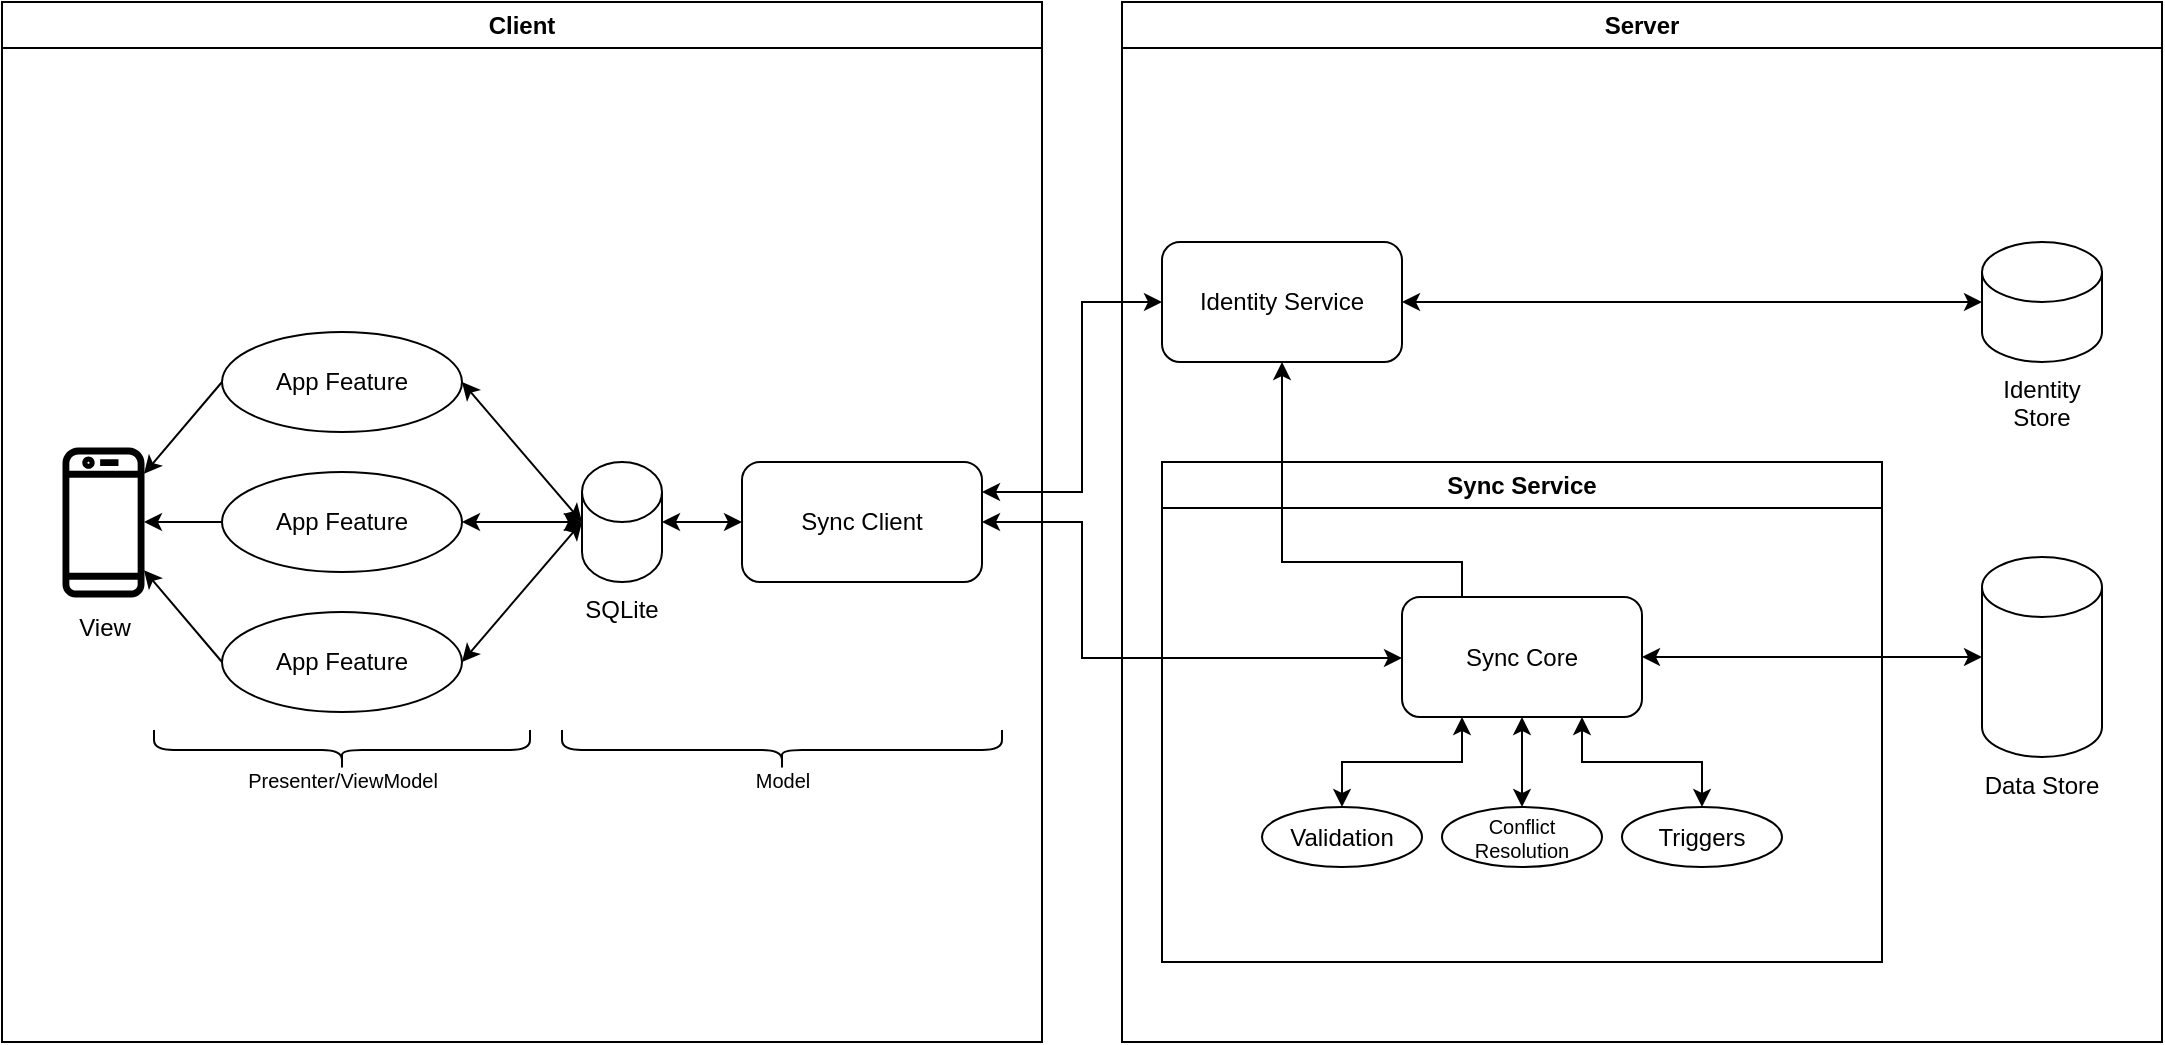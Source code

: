 <mxfile compressed="false" version="20.7.4" type="device">
  <diagram id="MNts5-qpdTAK3bK5ZQR1" name="Page-1">
    <mxGraphModel dx="3282" dy="1379" grid="1" gridSize="10" guides="1" tooltips="1" connect="1" arrows="1" fold="1" page="1" pageScale="1" pageWidth="1169" pageHeight="827" math="0" shadow="0">
      <root>
        <mxCell id="0" />
        <mxCell id="1" parent="0" />
        <mxCell id="iAXN_tDWQtmiuRX1fG9b-1" value="Server" style="swimlane;whiteSpace=wrap;html=1;" vertex="1" parent="1">
          <mxGeometry x="600" y="40" width="520" height="520" as="geometry">
            <mxRectangle x="600" y="40" width="120" height="30" as="alternateBounds" />
          </mxGeometry>
        </mxCell>
        <mxCell id="iAXN_tDWQtmiuRX1fG9b-26" style="rounded=0;orthogonalLoop=1;jettySize=auto;html=1;exitX=1;exitY=0.5;exitDx=0;exitDy=0;entryX=0;entryY=0.5;entryDx=0;entryDy=0;entryPerimeter=0;fontColor=#FFFFFF;startArrow=classic;startFill=1;endArrow=classic;endFill=1;" edge="1" parent="iAXN_tDWQtmiuRX1fG9b-1" source="iAXN_tDWQtmiuRX1fG9b-39" target="iAXN_tDWQtmiuRX1fG9b-25">
          <mxGeometry relative="1" as="geometry" />
        </mxCell>
        <mxCell id="iAXN_tDWQtmiuRX1fG9b-10" value="Sync Service" style="swimlane;whiteSpace=wrap;html=1;fontFamily=Helvetica;fontSize=12;fontColor=default;align=center;strokeColor=default;fillColor=default;" vertex="1" parent="iAXN_tDWQtmiuRX1fG9b-1">
          <mxGeometry x="20" y="230" width="360" height="250" as="geometry">
            <mxRectangle x="20" y="230" width="90" height="30" as="alternateBounds" />
          </mxGeometry>
        </mxCell>
        <mxCell id="iAXN_tDWQtmiuRX1fG9b-39" value="Sync Core" style="rounded=1;whiteSpace=wrap;html=1;" vertex="1" parent="iAXN_tDWQtmiuRX1fG9b-10">
          <mxGeometry x="120" y="67.5" width="120" height="60" as="geometry" />
        </mxCell>
        <mxCell id="iAXN_tDWQtmiuRX1fG9b-42" style="edgeStyle=orthogonalEdgeStyle;rounded=0;orthogonalLoop=1;jettySize=auto;html=1;exitX=0.5;exitY=0;exitDx=0;exitDy=0;entryX=0.25;entryY=1;entryDx=0;entryDy=0;fontColor=#FFFFFF;startArrow=classic;startFill=1;endArrow=classic;endFill=1;" edge="1" parent="iAXN_tDWQtmiuRX1fG9b-10" source="iAXN_tDWQtmiuRX1fG9b-40" target="iAXN_tDWQtmiuRX1fG9b-39">
          <mxGeometry relative="1" as="geometry" />
        </mxCell>
        <mxCell id="iAXN_tDWQtmiuRX1fG9b-40" value="Validation" style="ellipse;whiteSpace=wrap;html=1;" vertex="1" parent="iAXN_tDWQtmiuRX1fG9b-10">
          <mxGeometry x="50" y="172.5" width="80" height="30" as="geometry" />
        </mxCell>
        <mxCell id="iAXN_tDWQtmiuRX1fG9b-43" style="edgeStyle=orthogonalEdgeStyle;rounded=0;orthogonalLoop=1;jettySize=auto;html=1;exitX=0.5;exitY=0;exitDx=0;exitDy=0;entryX=0.75;entryY=1;entryDx=0;entryDy=0;fontColor=#FFFFFF;startArrow=classic;startFill=1;endArrow=classic;endFill=1;" edge="1" parent="iAXN_tDWQtmiuRX1fG9b-10" source="iAXN_tDWQtmiuRX1fG9b-41" target="iAXN_tDWQtmiuRX1fG9b-39">
          <mxGeometry relative="1" as="geometry" />
        </mxCell>
        <mxCell id="iAXN_tDWQtmiuRX1fG9b-41" value="Triggers" style="ellipse;whiteSpace=wrap;html=1;" vertex="1" parent="iAXN_tDWQtmiuRX1fG9b-10">
          <mxGeometry x="230" y="172.5" width="80" height="30" as="geometry" />
        </mxCell>
        <mxCell id="iAXN_tDWQtmiuRX1fG9b-45" style="edgeStyle=orthogonalEdgeStyle;rounded=0;orthogonalLoop=1;jettySize=auto;html=1;exitX=0.5;exitY=0;exitDx=0;exitDy=0;entryX=0.5;entryY=1;entryDx=0;entryDy=0;fontColor=#FFFFFF;startArrow=classic;startFill=1;endArrow=classic;endFill=1;" edge="1" parent="iAXN_tDWQtmiuRX1fG9b-10" source="iAXN_tDWQtmiuRX1fG9b-44" target="iAXN_tDWQtmiuRX1fG9b-39">
          <mxGeometry relative="1" as="geometry" />
        </mxCell>
        <mxCell id="iAXN_tDWQtmiuRX1fG9b-44" value="Conflict Resolution" style="ellipse;whiteSpace=wrap;html=1;fontSize=10;" vertex="1" parent="iAXN_tDWQtmiuRX1fG9b-10">
          <mxGeometry x="140" y="172.5" width="80" height="30" as="geometry" />
        </mxCell>
        <mxCell id="iAXN_tDWQtmiuRX1fG9b-31" style="edgeStyle=orthogonalEdgeStyle;rounded=0;orthogonalLoop=1;jettySize=auto;html=1;exitX=0.25;exitY=0;exitDx=0;exitDy=0;entryX=0.5;entryY=1;entryDx=0;entryDy=0;fontColor=#FFFFFF;startArrow=none;startFill=0;endArrow=classic;endFill=1;" edge="1" parent="iAXN_tDWQtmiuRX1fG9b-1" source="iAXN_tDWQtmiuRX1fG9b-39" target="iAXN_tDWQtmiuRX1fG9b-27">
          <mxGeometry x="-0.111" y="-10" relative="1" as="geometry">
            <Array as="points">
              <mxPoint x="170" y="280" />
              <mxPoint x="80" y="280" />
            </Array>
            <mxPoint as="offset" />
          </mxGeometry>
        </mxCell>
        <mxCell id="iAXN_tDWQtmiuRX1fG9b-25" value="Data Store" style="shape=cylinder3;whiteSpace=wrap;html=1;boundedLbl=1;backgroundOutline=1;size=15;labelPosition=center;verticalLabelPosition=bottom;align=center;verticalAlign=top;" vertex="1" parent="iAXN_tDWQtmiuRX1fG9b-1">
          <mxGeometry x="430" y="277.5" width="60" height="100" as="geometry" />
        </mxCell>
        <mxCell id="iAXN_tDWQtmiuRX1fG9b-30" style="edgeStyle=none;rounded=0;orthogonalLoop=1;jettySize=auto;html=1;exitX=1;exitY=0.5;exitDx=0;exitDy=0;entryX=0;entryY=0.5;entryDx=0;entryDy=0;entryPerimeter=0;fontColor=#FFFFFF;startArrow=classic;startFill=1;endArrow=classic;endFill=1;" edge="1" parent="iAXN_tDWQtmiuRX1fG9b-1" source="iAXN_tDWQtmiuRX1fG9b-27" target="iAXN_tDWQtmiuRX1fG9b-29">
          <mxGeometry relative="1" as="geometry" />
        </mxCell>
        <mxCell id="iAXN_tDWQtmiuRX1fG9b-27" value="Identity Service" style="rounded=1;whiteSpace=wrap;html=1;" vertex="1" parent="iAXN_tDWQtmiuRX1fG9b-1">
          <mxGeometry x="20" y="120" width="120" height="60" as="geometry" />
        </mxCell>
        <mxCell id="iAXN_tDWQtmiuRX1fG9b-29" value="Identity Store" style="shape=cylinder3;whiteSpace=wrap;html=1;boundedLbl=1;backgroundOutline=1;size=15;labelPosition=center;verticalLabelPosition=bottom;align=center;verticalAlign=top;" vertex="1" parent="iAXN_tDWQtmiuRX1fG9b-1">
          <mxGeometry x="430" y="120" width="60" height="60" as="geometry" />
        </mxCell>
        <mxCell id="iAXN_tDWQtmiuRX1fG9b-2" value="Client" style="swimlane;whiteSpace=wrap;html=1;startSize=23;rounded=0;shadow=0;glass=0;swimlaneLine=1;" vertex="1" parent="1">
          <mxGeometry x="40" y="40" width="520" height="520" as="geometry" />
        </mxCell>
        <mxCell id="iAXN_tDWQtmiuRX1fG9b-16" style="rounded=0;orthogonalLoop=1;jettySize=auto;html=1;exitX=0;exitY=0.5;exitDx=0;exitDy=0;exitPerimeter=0;entryX=1;entryY=0.5;entryDx=0;entryDy=0;startArrow=classic;startFill=1;" edge="1" parent="iAXN_tDWQtmiuRX1fG9b-2" source="iAXN_tDWQtmiuRX1fG9b-8" target="iAXN_tDWQtmiuRX1fG9b-13">
          <mxGeometry relative="1" as="geometry" />
        </mxCell>
        <mxCell id="iAXN_tDWQtmiuRX1fG9b-17" style="edgeStyle=none;rounded=0;orthogonalLoop=1;jettySize=auto;html=1;exitX=0;exitY=0.5;exitDx=0;exitDy=0;exitPerimeter=0;entryX=1;entryY=0.5;entryDx=0;entryDy=0;startArrow=classic;startFill=1;" edge="1" parent="iAXN_tDWQtmiuRX1fG9b-2" source="iAXN_tDWQtmiuRX1fG9b-8" target="iAXN_tDWQtmiuRX1fG9b-14">
          <mxGeometry relative="1" as="geometry" />
        </mxCell>
        <mxCell id="iAXN_tDWQtmiuRX1fG9b-18" style="edgeStyle=none;rounded=0;orthogonalLoop=1;jettySize=auto;html=1;exitX=0;exitY=0.5;exitDx=0;exitDy=0;exitPerimeter=0;entryX=1;entryY=0.5;entryDx=0;entryDy=0;startArrow=classic;startFill=1;" edge="1" parent="iAXN_tDWQtmiuRX1fG9b-2" source="iAXN_tDWQtmiuRX1fG9b-8" target="iAXN_tDWQtmiuRX1fG9b-15">
          <mxGeometry relative="1" as="geometry" />
        </mxCell>
        <mxCell id="iAXN_tDWQtmiuRX1fG9b-8" value="SQLite" style="shape=cylinder3;whiteSpace=wrap;html=1;boundedLbl=1;backgroundOutline=1;size=15;labelPosition=center;verticalLabelPosition=bottom;align=center;verticalAlign=top;" vertex="1" parent="iAXN_tDWQtmiuRX1fG9b-2">
          <mxGeometry x="290" y="230" width="40" height="60" as="geometry" />
        </mxCell>
        <mxCell id="iAXN_tDWQtmiuRX1fG9b-12" style="edgeStyle=orthogonalEdgeStyle;rounded=0;orthogonalLoop=1;jettySize=auto;html=1;exitX=0;exitY=0.5;exitDx=0;exitDy=0;entryX=1;entryY=0.5;entryDx=0;entryDy=0;entryPerimeter=0;startArrow=classic;startFill=1;" edge="1" parent="iAXN_tDWQtmiuRX1fG9b-2" source="iAXN_tDWQtmiuRX1fG9b-9" target="iAXN_tDWQtmiuRX1fG9b-8">
          <mxGeometry relative="1" as="geometry" />
        </mxCell>
        <mxCell id="iAXN_tDWQtmiuRX1fG9b-9" value="Sync Client" style="rounded=1;whiteSpace=wrap;html=1;" vertex="1" parent="iAXN_tDWQtmiuRX1fG9b-2">
          <mxGeometry x="370" y="230" width="120" height="60" as="geometry" />
        </mxCell>
        <mxCell id="iAXN_tDWQtmiuRX1fG9b-20" style="edgeStyle=none;rounded=0;orthogonalLoop=1;jettySize=auto;html=1;exitX=0;exitY=0.5;exitDx=0;exitDy=0;fontColor=#FFFFFF;startArrow=none;startFill=0;" edge="1" parent="iAXN_tDWQtmiuRX1fG9b-2" source="iAXN_tDWQtmiuRX1fG9b-13" target="iAXN_tDWQtmiuRX1fG9b-19">
          <mxGeometry relative="1" as="geometry" />
        </mxCell>
        <mxCell id="iAXN_tDWQtmiuRX1fG9b-13" value="App Feature" style="ellipse;whiteSpace=wrap;html=1;fillColor=default;" vertex="1" parent="iAXN_tDWQtmiuRX1fG9b-2">
          <mxGeometry x="110" y="165" width="120" height="50" as="geometry" />
        </mxCell>
        <mxCell id="iAXN_tDWQtmiuRX1fG9b-21" style="edgeStyle=none;rounded=0;orthogonalLoop=1;jettySize=auto;html=1;exitX=0;exitY=0.5;exitDx=0;exitDy=0;fontColor=#FFFFFF;startArrow=none;startFill=0;" edge="1" parent="iAXN_tDWQtmiuRX1fG9b-2" source="iAXN_tDWQtmiuRX1fG9b-14" target="iAXN_tDWQtmiuRX1fG9b-19">
          <mxGeometry relative="1" as="geometry" />
        </mxCell>
        <mxCell id="iAXN_tDWQtmiuRX1fG9b-14" value="App Feature" style="ellipse;whiteSpace=wrap;html=1;" vertex="1" parent="iAXN_tDWQtmiuRX1fG9b-2">
          <mxGeometry x="110" y="235" width="120" height="50" as="geometry" />
        </mxCell>
        <mxCell id="iAXN_tDWQtmiuRX1fG9b-22" style="edgeStyle=none;rounded=0;orthogonalLoop=1;jettySize=auto;html=1;exitX=0;exitY=0.5;exitDx=0;exitDy=0;fontColor=#FFFFFF;startArrow=none;startFill=0;" edge="1" parent="iAXN_tDWQtmiuRX1fG9b-2" source="iAXN_tDWQtmiuRX1fG9b-15" target="iAXN_tDWQtmiuRX1fG9b-19">
          <mxGeometry relative="1" as="geometry" />
        </mxCell>
        <mxCell id="iAXN_tDWQtmiuRX1fG9b-15" value="App Feature" style="ellipse;whiteSpace=wrap;html=1;" vertex="1" parent="iAXN_tDWQtmiuRX1fG9b-2">
          <mxGeometry x="110" y="305" width="120" height="50" as="geometry" />
        </mxCell>
        <mxCell id="iAXN_tDWQtmiuRX1fG9b-19" value="View" style="outlineConnect=0;dashed=0;verticalLabelPosition=bottom;verticalAlign=top;align=center;html=1;fontSize=12;fontStyle=0;aspect=fixed;pointerEvents=1;shape=mxgraph.aws4.mobile_client;strokeWidth=0;fillStyle=auto;shadow=0;fillColor=#000000;strokeColor=default;gradientColor=none;" vertex="1" parent="iAXN_tDWQtmiuRX1fG9b-2">
          <mxGeometry x="30" y="221" width="41" height="78" as="geometry" />
        </mxCell>
        <mxCell id="iAXN_tDWQtmiuRX1fG9b-52" value="" style="group" vertex="1" connectable="0" parent="iAXN_tDWQtmiuRX1fG9b-2">
          <mxGeometry x="76" y="364" width="188" height="40" as="geometry" />
        </mxCell>
        <mxCell id="iAXN_tDWQtmiuRX1fG9b-49" value="" style="shape=curlyBracket;whiteSpace=wrap;html=1;rounded=1;labelPosition=left;verticalLabelPosition=middle;align=right;verticalAlign=middle;fontSize=10;fontColor=#FFFFFF;rotation=-90;" vertex="1" parent="iAXN_tDWQtmiuRX1fG9b-52">
          <mxGeometry x="84" y="-84" width="20" height="188" as="geometry" />
        </mxCell>
        <mxCell id="iAXN_tDWQtmiuRX1fG9b-50" value="Presenter/ViewModel" style="text;html=1;align=center;verticalAlign=middle;resizable=0;points=[];autosize=1;fontSize=10;" vertex="1" parent="iAXN_tDWQtmiuRX1fG9b-52">
          <mxGeometry x="34" y="10" width="120" height="30" as="geometry" />
        </mxCell>
        <mxCell id="iAXN_tDWQtmiuRX1fG9b-51" value="" style="group" vertex="1" connectable="0" parent="iAXN_tDWQtmiuRX1fG9b-2">
          <mxGeometry x="280" y="364" width="220" height="40" as="geometry" />
        </mxCell>
        <mxCell id="iAXN_tDWQtmiuRX1fG9b-47" value="" style="shape=curlyBracket;whiteSpace=wrap;html=1;rounded=1;labelPosition=left;verticalLabelPosition=middle;align=right;verticalAlign=middle;fontSize=10;fontColor=#FFFFFF;rotation=-90;" vertex="1" parent="iAXN_tDWQtmiuRX1fG9b-51">
          <mxGeometry x="100" y="-100" width="20" height="220" as="geometry" />
        </mxCell>
        <mxCell id="iAXN_tDWQtmiuRX1fG9b-48" value="Model" style="text;html=1;align=center;verticalAlign=middle;resizable=0;points=[];autosize=1;fontSize=10;" vertex="1" parent="iAXN_tDWQtmiuRX1fG9b-51">
          <mxGeometry x="85" y="10" width="50" height="30" as="geometry" />
        </mxCell>
        <mxCell id="iAXN_tDWQtmiuRX1fG9b-11" style="edgeStyle=orthogonalEdgeStyle;rounded=0;orthogonalLoop=1;jettySize=auto;html=1;exitX=1;exitY=0.5;exitDx=0;exitDy=0;entryX=0;entryY=0.5;entryDx=0;entryDy=0;startArrow=classic;startFill=1;" edge="1" parent="1" source="iAXN_tDWQtmiuRX1fG9b-9" target="iAXN_tDWQtmiuRX1fG9b-39">
          <mxGeometry relative="1" as="geometry">
            <Array as="points">
              <mxPoint x="580" y="300" />
              <mxPoint x="580" y="368" />
              <mxPoint x="740" y="368" />
            </Array>
          </mxGeometry>
        </mxCell>
        <mxCell id="iAXN_tDWQtmiuRX1fG9b-28" style="edgeStyle=orthogonalEdgeStyle;rounded=0;orthogonalLoop=1;jettySize=auto;html=1;exitX=1;exitY=0.25;exitDx=0;exitDy=0;entryX=0;entryY=0.5;entryDx=0;entryDy=0;fontColor=#FFFFFF;startArrow=classic;startFill=1;endArrow=classic;endFill=1;" edge="1" parent="1" source="iAXN_tDWQtmiuRX1fG9b-9" target="iAXN_tDWQtmiuRX1fG9b-27">
          <mxGeometry relative="1" as="geometry">
            <Array as="points">
              <mxPoint x="580" y="285" />
              <mxPoint x="580" y="190" />
            </Array>
          </mxGeometry>
        </mxCell>
      </root>
    </mxGraphModel>
  </diagram>
</mxfile>

